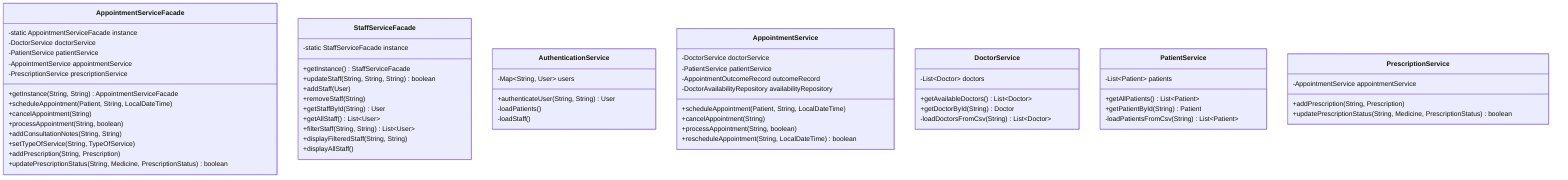 classDiagram
    %% Services and Facades
    class AppointmentServiceFacade {
        -static AppointmentServiceFacade instance
        -DoctorService doctorService
        -PatientService patientService
        -AppointmentService appointmentService
        -PrescriptionService prescriptionService
        +getInstance(String, String) AppointmentServiceFacade
        +scheduleAppointment(Patient, String, LocalDateTime)
        +cancelAppointment(String)
        +processAppointment(String, boolean)
        +addConsultationNotes(String, String)
        +setTypeOfService(String, TypeOfService)
        +addPrescription(String, Prescription)
        +updatePrescriptionStatus(String, Medicine, PrescriptionStatus) boolean
    }

    class StaffServiceFacade {
        -static StaffServiceFacade instance
        +getInstance() StaffServiceFacade
        +updateStaff(String, String, String) boolean
        +addStaff(User)
        +removeStaff(String)
        +getStaffById(String) User
        +getAllStaff() List~User~
        +filterStaff(String, String) List~User~
        +displayFilteredStaff(String, String)
        +displayAllStaff()
    }

    class AuthenticationService {
        -Map~String, User~ users
        +authenticateUser(String, String) User
        -loadPatients()
        -loadStaff()
    }

    class AppointmentService {
        -DoctorService doctorService
        -PatientService patientService
        -AppointmentOutcomeRecord outcomeRecord
        -DoctorAvailabilityRepository availabilityRepository
        +scheduleAppointment(Patient, String, LocalDateTime)
        +cancelAppointment(String)
        +processAppointment(String, boolean)
        +rescheduleAppointment(String, LocalDateTime) boolean
    }

    class DoctorService {
        -List~Doctor~ doctors
        +getAvailableDoctors() List~Doctor~
        +getDoctorById(String) Doctor
        -loadDoctorsFromCsv(String) List~Doctor~
    }

    class PatientService {
        -List~Patient~ patients
        +getAllPatients() List~Patient~
        +getPatientById(String) Patient
        -loadPatientsFromCsv(String) List~Patient~
    }

    class PrescriptionService {
        -AppointmentService appointmentService
        +addPrescription(String, Prescription)
        +updatePrescriptionStatus(String, Medicine, PrescriptionStatus) boolean
    }